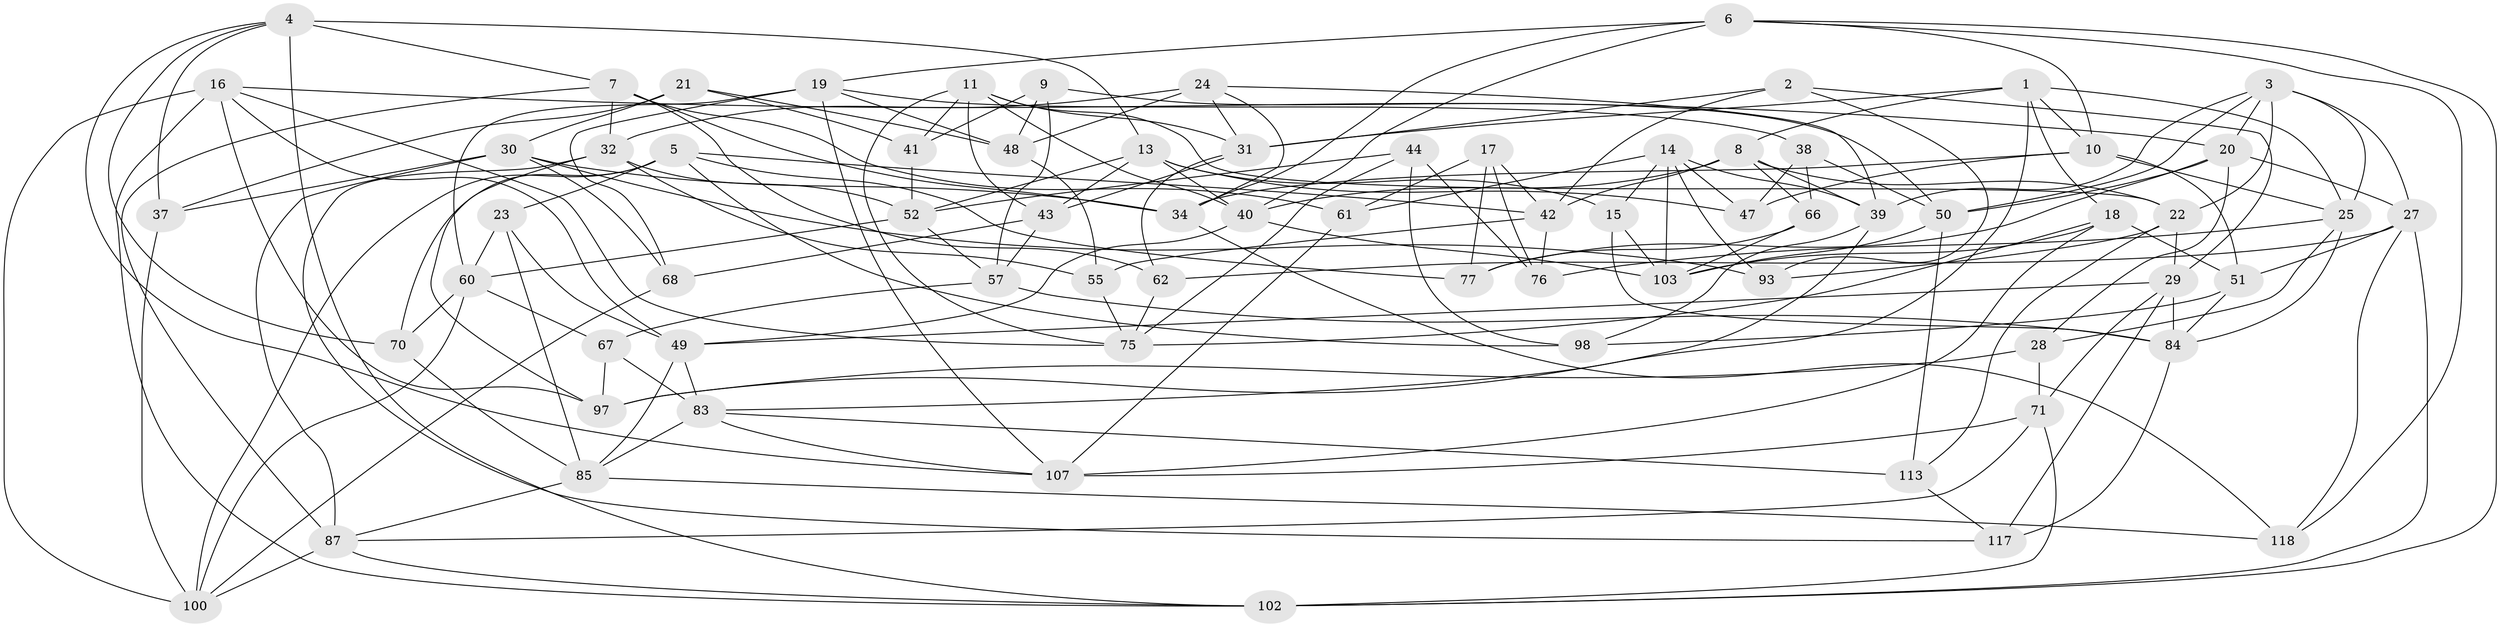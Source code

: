 // Generated by graph-tools (version 1.1) at 2025/52/02/27/25 19:52:32]
// undirected, 72 vertices, 186 edges
graph export_dot {
graph [start="1"]
  node [color=gray90,style=filled];
  1 [super="+64"];
  2;
  3 [super="+73"];
  4 [super="+12"];
  5 [super="+59"];
  6 [super="+54"];
  7 [super="+80"];
  8 [super="+35"];
  9;
  10 [super="+45"];
  11 [super="+92"];
  13 [super="+33"];
  14 [super="+56"];
  15;
  16 [super="+78"];
  17;
  18 [super="+36"];
  19 [super="+26"];
  20 [super="+65"];
  21;
  22 [super="+90"];
  23;
  24 [super="+74"];
  25 [super="+88"];
  27 [super="+101"];
  28 [super="+99"];
  29 [super="+72"];
  30 [super="+94"];
  31 [super="+53"];
  32 [super="+58"];
  34 [super="+112"];
  37;
  38;
  39 [super="+46"];
  40 [super="+91"];
  41;
  42 [super="+119"];
  43 [super="+81"];
  44;
  47;
  48 [super="+115"];
  49 [super="+63"];
  50 [super="+69"];
  51 [super="+106"];
  52 [super="+82"];
  55;
  57 [super="+111"];
  60 [super="+86"];
  61;
  62;
  66;
  67;
  68;
  70;
  71 [super="+79"];
  75 [super="+89"];
  76;
  77;
  83 [super="+95"];
  84 [super="+105"];
  85 [super="+96"];
  87 [super="+114"];
  93;
  97 [super="+104"];
  98;
  100 [super="+110"];
  102 [super="+108"];
  103 [super="+116"];
  107 [super="+109"];
  113;
  117;
  118;
  1 -- 31;
  1 -- 97;
  1 -- 10;
  1 -- 8;
  1 -- 18;
  1 -- 25;
  2 -- 93;
  2 -- 31;
  2 -- 29;
  2 -- 42;
  3 -- 20;
  3 -- 25;
  3 -- 50;
  3 -- 39;
  3 -- 27;
  3 -- 22;
  4 -- 7;
  4 -- 102;
  4 -- 107;
  4 -- 37;
  4 -- 13;
  4 -- 70;
  5 -- 70;
  5 -- 23;
  5 -- 77;
  5 -- 42;
  5 -- 100;
  5 -- 98;
  6 -- 118;
  6 -- 10;
  6 -- 34;
  6 -- 102;
  6 -- 19;
  6 -- 40;
  7 -- 87;
  7 -- 34;
  7 -- 32;
  7 -- 61;
  7 -- 62;
  8 -- 40;
  8 -- 39;
  8 -- 66;
  8 -- 42;
  8 -- 22;
  9 -- 48;
  9 -- 41;
  9 -- 57;
  9 -- 50;
  10 -- 34;
  10 -- 51;
  10 -- 25;
  10 -- 47;
  11 -- 75;
  11 -- 40;
  11 -- 43;
  11 -- 41;
  11 -- 22;
  11 -- 31;
  13 -- 43;
  13 -- 47;
  13 -- 40;
  13 -- 52;
  13 -- 15;
  14 -- 61;
  14 -- 39;
  14 -- 103;
  14 -- 93;
  14 -- 47;
  14 -- 15;
  15 -- 103;
  15 -- 84;
  16 -- 75;
  16 -- 20;
  16 -- 97;
  16 -- 49;
  16 -- 100;
  16 -- 102;
  17 -- 76;
  17 -- 77;
  17 -- 61;
  17 -- 42;
  18 -- 51 [weight=2];
  18 -- 103;
  18 -- 107;
  18 -- 75;
  19 -- 48;
  19 -- 107;
  19 -- 68;
  19 -- 38;
  19 -- 60;
  20 -- 27;
  20 -- 77;
  20 -- 28;
  20 -- 50;
  21 -- 41;
  21 -- 30;
  21 -- 48;
  21 -- 37;
  22 -- 93;
  22 -- 113;
  22 -- 29;
  23 -- 49;
  23 -- 60;
  23 -- 85;
  24 -- 39;
  24 -- 32;
  24 -- 48 [weight=2];
  24 -- 34;
  24 -- 31;
  25 -- 76;
  25 -- 28;
  25 -- 84;
  27 -- 118;
  27 -- 62;
  27 -- 51;
  27 -- 102;
  28 -- 97 [weight=2];
  28 -- 71 [weight=2];
  29 -- 71;
  29 -- 84;
  29 -- 117;
  29 -- 49;
  30 -- 68;
  30 -- 93;
  30 -- 37;
  30 -- 34;
  30 -- 87;
  31 -- 62;
  31 -- 43;
  32 -- 55;
  32 -- 97;
  32 -- 52;
  32 -- 117;
  34 -- 118;
  37 -- 100;
  38 -- 47;
  38 -- 66;
  38 -- 50;
  39 -- 98;
  39 -- 83;
  40 -- 49;
  40 -- 103;
  41 -- 52;
  42 -- 55;
  42 -- 76;
  43 -- 68;
  43 -- 57 [weight=2];
  44 -- 98;
  44 -- 76;
  44 -- 75;
  44 -- 52;
  48 -- 55;
  49 -- 83;
  49 -- 85;
  50 -- 113;
  50 -- 103;
  51 -- 84;
  51 -- 98;
  52 -- 57;
  52 -- 60;
  55 -- 75;
  57 -- 67;
  57 -- 84;
  60 -- 70;
  60 -- 67;
  60 -- 100;
  61 -- 107;
  62 -- 75;
  66 -- 77;
  66 -- 103;
  67 -- 97;
  67 -- 83;
  68 -- 100;
  70 -- 85;
  71 -- 87;
  71 -- 107;
  71 -- 102;
  83 -- 113;
  83 -- 107;
  83 -- 85;
  84 -- 117;
  85 -- 118;
  85 -- 87;
  87 -- 102;
  87 -- 100;
  113 -- 117;
}
